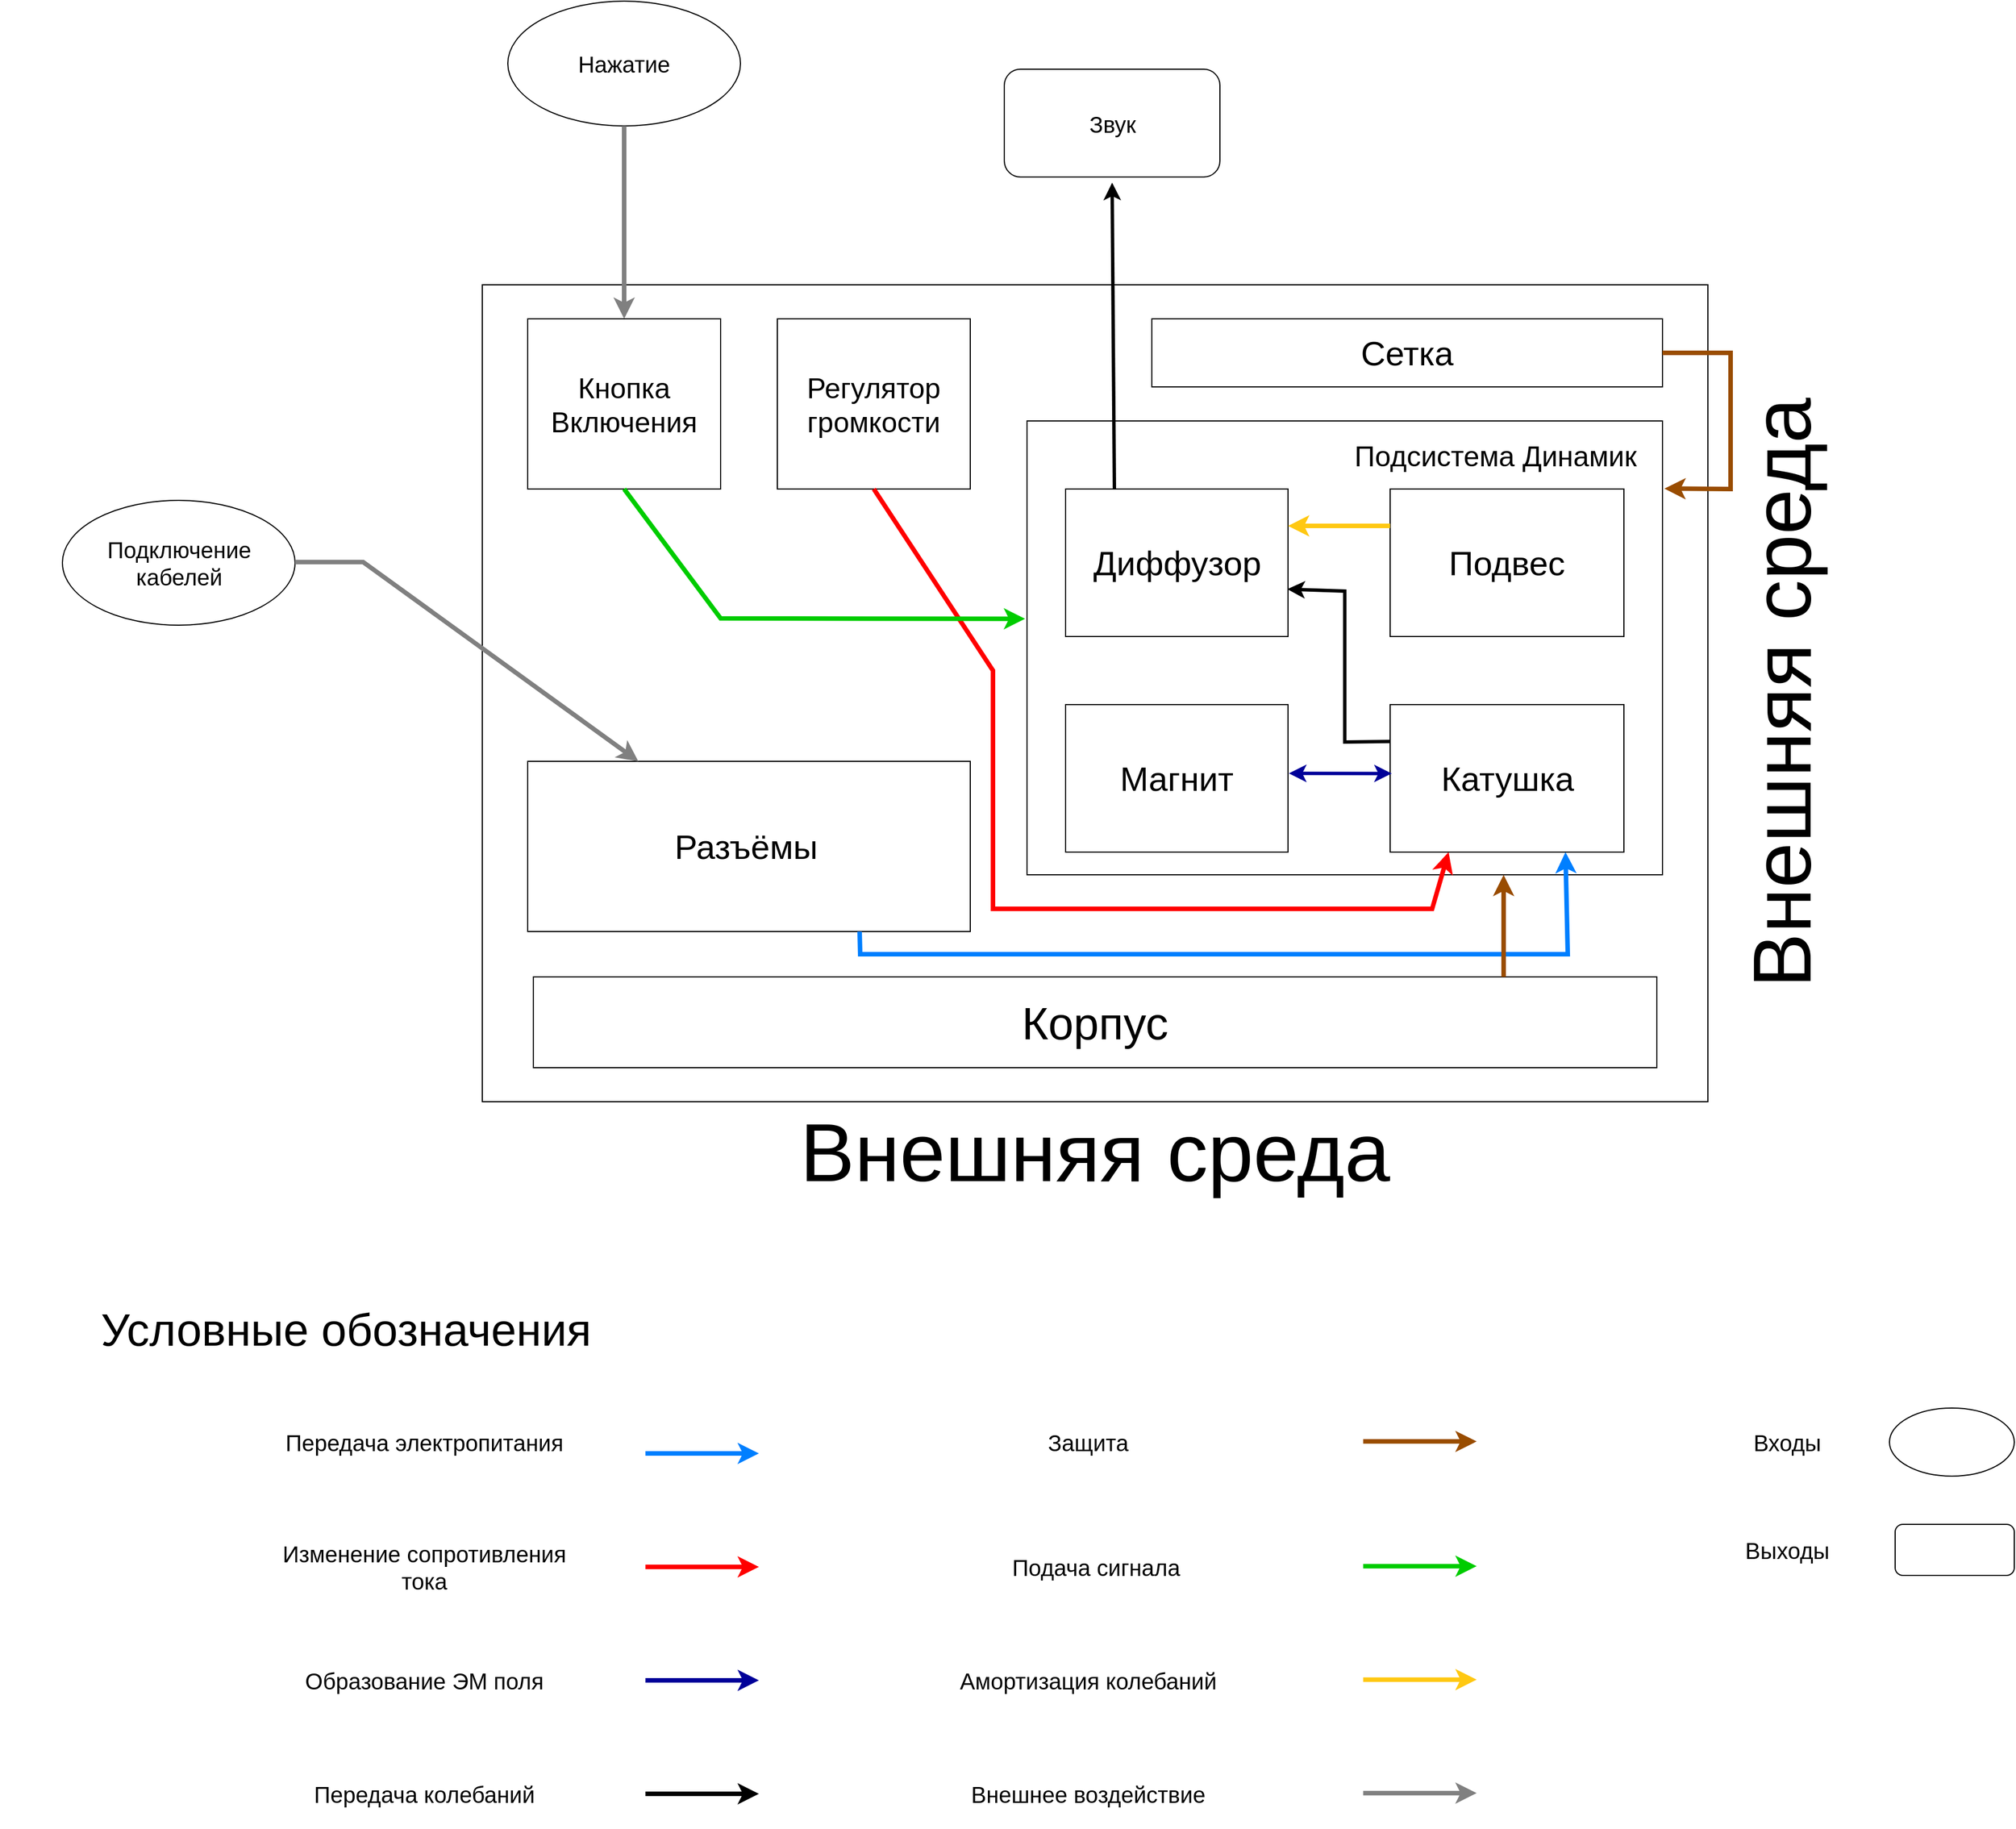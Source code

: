 <mxfile version="21.7.2" type="device">
  <diagram id="C5RBs43oDa-KdzZeNtuy" name="Page-1">
    <mxGraphModel dx="3474" dy="2609" grid="1" gridSize="10" guides="1" tooltips="1" connect="1" arrows="1" fold="1" page="1" pageScale="1" pageWidth="827" pageHeight="1169" math="0" shadow="0">
      <root>
        <mxCell id="WIyWlLk6GJQsqaUBKTNV-0" />
        <mxCell id="WIyWlLk6GJQsqaUBKTNV-1" parent="WIyWlLk6GJQsqaUBKTNV-0" />
        <mxCell id="7RdI7eUV66DGFy7NkIfL-0" value="" style="rounded=0;whiteSpace=wrap;html=1;" parent="WIyWlLk6GJQsqaUBKTNV-1" vertex="1">
          <mxGeometry x="-310" y="50" width="1080" height="720" as="geometry" />
        </mxCell>
        <mxCell id="7RdI7eUV66DGFy7NkIfL-1" value="" style="rounded=0;whiteSpace=wrap;html=1;" parent="WIyWlLk6GJQsqaUBKTNV-1" vertex="1">
          <mxGeometry x="-265" y="660" width="990" height="80" as="geometry" />
        </mxCell>
        <mxCell id="7RdI7eUV66DGFy7NkIfL-2" value="&lt;font style=&quot;font-size: 40px;&quot;&gt;Корпус&lt;/font&gt;" style="text;html=1;strokeColor=none;fillColor=none;align=center;verticalAlign=middle;whiteSpace=wrap;rounded=0;" parent="WIyWlLk6GJQsqaUBKTNV-1" vertex="1">
          <mxGeometry x="65" y="660" width="330" height="80" as="geometry" />
        </mxCell>
        <mxCell id="7RdI7eUV66DGFy7NkIfL-5" value="" style="rounded=0;whiteSpace=wrap;html=1;" parent="WIyWlLk6GJQsqaUBKTNV-1" vertex="1">
          <mxGeometry x="280" y="80" width="450" height="60" as="geometry" />
        </mxCell>
        <mxCell id="7RdI7eUV66DGFy7NkIfL-6" value="&lt;font style=&quot;font-size: 30px;&quot;&gt;Сетка&lt;/font&gt;" style="text;html=1;strokeColor=none;fillColor=none;align=center;verticalAlign=middle;whiteSpace=wrap;rounded=0;" parent="WIyWlLk6GJQsqaUBKTNV-1" vertex="1">
          <mxGeometry x="440" y="85" width="130" height="50" as="geometry" />
        </mxCell>
        <mxCell id="7RdI7eUV66DGFy7NkIfL-7" value="" style="rounded=0;whiteSpace=wrap;html=1;" parent="WIyWlLk6GJQsqaUBKTNV-1" vertex="1">
          <mxGeometry x="170" y="170" width="560" height="400" as="geometry" />
        </mxCell>
        <mxCell id="7RdI7eUV66DGFy7NkIfL-8" value="&lt;font style=&quot;font-size: 25px;&quot;&gt;Подсистема Динамик&lt;/font&gt;" style="text;html=1;strokeColor=none;fillColor=none;align=center;verticalAlign=middle;whiteSpace=wrap;rounded=0;" parent="WIyWlLk6GJQsqaUBKTNV-1" vertex="1">
          <mxGeometry x="450" y="180" width="266" height="40" as="geometry" />
        </mxCell>
        <mxCell id="7RdI7eUV66DGFy7NkIfL-9" value="" style="rounded=0;whiteSpace=wrap;html=1;" parent="WIyWlLk6GJQsqaUBKTNV-1" vertex="1">
          <mxGeometry x="204" y="230" width="196" height="130" as="geometry" />
        </mxCell>
        <mxCell id="7RdI7eUV66DGFy7NkIfL-10" value="" style="rounded=0;whiteSpace=wrap;html=1;" parent="WIyWlLk6GJQsqaUBKTNV-1" vertex="1">
          <mxGeometry x="490" y="230" width="206" height="130" as="geometry" />
        </mxCell>
        <mxCell id="7RdI7eUV66DGFy7NkIfL-11" value="" style="rounded=0;whiteSpace=wrap;html=1;" parent="WIyWlLk6GJQsqaUBKTNV-1" vertex="1">
          <mxGeometry x="490" y="420" width="206" height="130" as="geometry" />
        </mxCell>
        <mxCell id="7RdI7eUV66DGFy7NkIfL-12" value="" style="rounded=0;whiteSpace=wrap;html=1;" parent="WIyWlLk6GJQsqaUBKTNV-1" vertex="1">
          <mxGeometry x="204" y="420" width="196" height="130" as="geometry" />
        </mxCell>
        <mxCell id="7RdI7eUV66DGFy7NkIfL-13" value="&lt;font style=&quot;font-size: 30px;&quot;&gt;Диффузор&lt;/font&gt;" style="text;html=1;strokeColor=none;fillColor=none;align=center;verticalAlign=middle;whiteSpace=wrap;rounded=0;" parent="WIyWlLk6GJQsqaUBKTNV-1" vertex="1">
          <mxGeometry x="225.5" y="275" width="153" height="40" as="geometry" />
        </mxCell>
        <mxCell id="7RdI7eUV66DGFy7NkIfL-14" value="&lt;font style=&quot;font-size: 30px;&quot;&gt;Подвес&lt;/font&gt;" style="text;html=1;strokeColor=none;fillColor=none;align=center;verticalAlign=middle;whiteSpace=wrap;rounded=0;" parent="WIyWlLk6GJQsqaUBKTNV-1" vertex="1">
          <mxGeometry x="523" y="280" width="140" height="30" as="geometry" />
        </mxCell>
        <mxCell id="7RdI7eUV66DGFy7NkIfL-15" value="&lt;font style=&quot;font-size: 30px;&quot;&gt;Магнит&lt;/font&gt;" style="text;html=1;strokeColor=none;fillColor=none;align=center;verticalAlign=middle;whiteSpace=wrap;rounded=0;" parent="WIyWlLk6GJQsqaUBKTNV-1" vertex="1">
          <mxGeometry x="232" y="470" width="140" height="30" as="geometry" />
        </mxCell>
        <mxCell id="7RdI7eUV66DGFy7NkIfL-16" value="&lt;font style=&quot;font-size: 30px;&quot;&gt;Катушка&lt;/font&gt;" style="text;html=1;strokeColor=none;fillColor=none;align=center;verticalAlign=middle;whiteSpace=wrap;rounded=0;" parent="WIyWlLk6GJQsqaUBKTNV-1" vertex="1">
          <mxGeometry x="539.5" y="470" width="107" height="30" as="geometry" />
        </mxCell>
        <mxCell id="7RdI7eUV66DGFy7NkIfL-19" value="" style="rounded=0;whiteSpace=wrap;html=1;" parent="WIyWlLk6GJQsqaUBKTNV-1" vertex="1">
          <mxGeometry x="-50" y="80" width="170" height="150" as="geometry" />
        </mxCell>
        <mxCell id="7RdI7eUV66DGFy7NkIfL-20" value="" style="rounded=0;whiteSpace=wrap;html=1;" parent="WIyWlLk6GJQsqaUBKTNV-1" vertex="1">
          <mxGeometry x="-270" y="470" width="390" height="150" as="geometry" />
        </mxCell>
        <mxCell id="7RdI7eUV66DGFy7NkIfL-22" value="&lt;span style=&quot;font-size: 25px;&quot;&gt;Регулятор&lt;br&gt;громкости&lt;br&gt;&lt;/span&gt;" style="text;html=1;strokeColor=none;fillColor=none;align=center;verticalAlign=middle;whiteSpace=wrap;rounded=0;" parent="WIyWlLk6GJQsqaUBKTNV-1" vertex="1">
          <mxGeometry x="-25" y="120" width="120" height="70" as="geometry" />
        </mxCell>
        <mxCell id="7RdI7eUV66DGFy7NkIfL-23" value="&lt;font style=&quot;font-size: 30px;&quot;&gt;Разъёмы&lt;/font&gt;" style="text;html=1;strokeColor=none;fillColor=none;align=center;verticalAlign=middle;whiteSpace=wrap;rounded=0;" parent="WIyWlLk6GJQsqaUBKTNV-1" vertex="1">
          <mxGeometry x="-245" y="510" width="335" height="70" as="geometry" />
        </mxCell>
        <mxCell id="7RdI7eUV66DGFy7NkIfL-25" value="" style="ellipse;whiteSpace=wrap;html=1;" parent="WIyWlLk6GJQsqaUBKTNV-1" vertex="1">
          <mxGeometry x="-680" y="240" width="205" height="110" as="geometry" />
        </mxCell>
        <mxCell id="7RdI7eUV66DGFy7NkIfL-26" value="" style="ellipse;whiteSpace=wrap;html=1;" parent="WIyWlLk6GJQsqaUBKTNV-1" vertex="1">
          <mxGeometry x="-287.5" y="-200" width="205" height="110" as="geometry" />
        </mxCell>
        <mxCell id="7RdI7eUV66DGFy7NkIfL-28" value="&lt;font style=&quot;font-size: 20px;&quot;&gt;Подключение&lt;br&gt;кабелей&lt;/font&gt;" style="text;html=1;strokeColor=none;fillColor=none;align=center;verticalAlign=middle;whiteSpace=wrap;rounded=0;" parent="WIyWlLk6GJQsqaUBKTNV-1" vertex="1">
          <mxGeometry x="-656.25" y="265" width="157.5" height="60" as="geometry" />
        </mxCell>
        <mxCell id="7RdI7eUV66DGFy7NkIfL-29" value="&lt;font style=&quot;font-size: 20px;&quot;&gt;Нажатие&lt;/font&gt;" style="text;html=1;strokeColor=none;fillColor=none;align=center;verticalAlign=middle;whiteSpace=wrap;rounded=0;" parent="WIyWlLk6GJQsqaUBKTNV-1" vertex="1">
          <mxGeometry x="-255" y="-175" width="140" height="60" as="geometry" />
        </mxCell>
        <mxCell id="7RdI7eUV66DGFy7NkIfL-37" value="&lt;font style=&quot;font-size: 72px;&quot;&gt;Внешняя среда&lt;/font&gt;" style="text;html=1;strokeColor=none;fillColor=none;align=center;verticalAlign=middle;whiteSpace=wrap;rounded=0;rotation=-90;" parent="WIyWlLk6GJQsqaUBKTNV-1" vertex="1">
          <mxGeometry x="535.5" y="357.5" width="600" height="105" as="geometry" />
        </mxCell>
        <mxCell id="7RdI7eUV66DGFy7NkIfL-38" value="&lt;font style=&quot;font-size: 72px;&quot;&gt;Внешняя среда&lt;/font&gt;" style="text;html=1;strokeColor=none;fillColor=none;align=center;verticalAlign=middle;whiteSpace=wrap;rounded=0;rotation=0;" parent="WIyWlLk6GJQsqaUBKTNV-1" vertex="1">
          <mxGeometry x="-70.5" y="740" width="600" height="150" as="geometry" />
        </mxCell>
        <mxCell id="7RdI7eUV66DGFy7NkIfL-41" value="" style="rounded=0;whiteSpace=wrap;html=1;" parent="WIyWlLk6GJQsqaUBKTNV-1" vertex="1">
          <mxGeometry x="-270" y="80" width="170" height="150" as="geometry" />
        </mxCell>
        <mxCell id="7RdI7eUV66DGFy7NkIfL-18" value="&lt;font style=&quot;font-size: 25px;&quot;&gt;Кнопка&lt;br&gt;Включения&lt;br&gt;&lt;/font&gt;" style="text;html=1;strokeColor=none;fillColor=none;align=center;verticalAlign=middle;whiteSpace=wrap;rounded=0;" parent="WIyWlLk6GJQsqaUBKTNV-1" vertex="1">
          <mxGeometry x="-245" y="120" width="120" height="70" as="geometry" />
        </mxCell>
        <mxCell id="7RdI7eUV66DGFy7NkIfL-42" value="" style="endArrow=classic;html=1;rounded=0;strokeWidth=4;strokeColor=#007FFF;" parent="WIyWlLk6GJQsqaUBKTNV-1" edge="1">
          <mxGeometry width="50" height="50" relative="1" as="geometry">
            <mxPoint x="-166.25" y="1080" as="sourcePoint" />
            <mxPoint x="-66.25" y="1080" as="targetPoint" />
            <Array as="points">
              <mxPoint x="-106.25" y="1080" />
            </Array>
          </mxGeometry>
        </mxCell>
        <mxCell id="7RdI7eUV66DGFy7NkIfL-44" value="&lt;font style=&quot;font-size: 40px;&quot;&gt;Условные обозначения&lt;/font&gt;" style="text;html=1;strokeColor=none;fillColor=none;align=center;verticalAlign=middle;whiteSpace=wrap;rounded=0;" parent="WIyWlLk6GJQsqaUBKTNV-1" vertex="1">
          <mxGeometry x="-735" y="910" width="610" height="120" as="geometry" />
        </mxCell>
        <mxCell id="7RdI7eUV66DGFy7NkIfL-45" value="" style="endArrow=classic;html=1;rounded=0;strokeWidth=4;strokeColor=#FF0000;" parent="WIyWlLk6GJQsqaUBKTNV-1" edge="1">
          <mxGeometry width="50" height="50" relative="1" as="geometry">
            <mxPoint x="-166.25" y="1180" as="sourcePoint" />
            <mxPoint x="-66.25" y="1180" as="targetPoint" />
            <Array as="points">
              <mxPoint x="-106.25" y="1180" />
            </Array>
          </mxGeometry>
        </mxCell>
        <mxCell id="7RdI7eUV66DGFy7NkIfL-46" value="" style="endArrow=classic;html=1;rounded=0;strokeWidth=4;strokeColor=#000099;" parent="WIyWlLk6GJQsqaUBKTNV-1" edge="1">
          <mxGeometry width="50" height="50" relative="1" as="geometry">
            <mxPoint x="-166.25" y="1280" as="sourcePoint" />
            <mxPoint x="-66.25" y="1280" as="targetPoint" />
            <Array as="points">
              <mxPoint x="-106.25" y="1280" />
            </Array>
          </mxGeometry>
        </mxCell>
        <mxCell id="7RdI7eUV66DGFy7NkIfL-47" value="" style="endArrow=classic;html=1;rounded=0;strokeWidth=4;strokeColor=#000000;" parent="WIyWlLk6GJQsqaUBKTNV-1" edge="1">
          <mxGeometry width="50" height="50" relative="1" as="geometry">
            <mxPoint x="-166.25" y="1380" as="sourcePoint" />
            <mxPoint x="-66.25" y="1380" as="targetPoint" />
            <Array as="points">
              <mxPoint x="-106.25" y="1380" />
            </Array>
          </mxGeometry>
        </mxCell>
        <mxCell id="7RdI7eUV66DGFy7NkIfL-49" value="&lt;font style=&quot;font-size: 20px;&quot;&gt;Передача электропитания&lt;/font&gt;" style="text;html=1;strokeColor=none;fillColor=none;align=center;verticalAlign=middle;whiteSpace=wrap;rounded=0;" parent="WIyWlLk6GJQsqaUBKTNV-1" vertex="1">
          <mxGeometry x="-496.25" y="1040" width="270" height="60" as="geometry" />
        </mxCell>
        <mxCell id="7RdI7eUV66DGFy7NkIfL-50" value="&lt;span style=&quot;font-size: 20px;&quot;&gt;Изменение сопротивления тока&lt;/span&gt;" style="text;html=1;strokeColor=none;fillColor=none;align=center;verticalAlign=middle;whiteSpace=wrap;rounded=0;" parent="WIyWlLk6GJQsqaUBKTNV-1" vertex="1">
          <mxGeometry x="-496.25" y="1150" width="270" height="60" as="geometry" />
        </mxCell>
        <mxCell id="7RdI7eUV66DGFy7NkIfL-51" value="&lt;span style=&quot;font-size: 20px;&quot;&gt;Образование ЭМ поля&lt;/span&gt;" style="text;html=1;strokeColor=none;fillColor=none;align=center;verticalAlign=middle;whiteSpace=wrap;rounded=0;" parent="WIyWlLk6GJQsqaUBKTNV-1" vertex="1">
          <mxGeometry x="-496.25" y="1250" width="270" height="60" as="geometry" />
        </mxCell>
        <mxCell id="7RdI7eUV66DGFy7NkIfL-52" value="&lt;span style=&quot;font-size: 20px;&quot;&gt;Передача колебаний&lt;/span&gt;" style="text;html=1;strokeColor=none;fillColor=none;align=center;verticalAlign=middle;whiteSpace=wrap;rounded=0;" parent="WIyWlLk6GJQsqaUBKTNV-1" vertex="1">
          <mxGeometry x="-496.25" y="1350" width="270" height="60" as="geometry" />
        </mxCell>
        <mxCell id="7RdI7eUV66DGFy7NkIfL-53" value="&lt;span style=&quot;font-size: 20px;&quot;&gt;Защита&lt;/span&gt;" style="text;html=1;strokeColor=none;fillColor=none;align=center;verticalAlign=middle;whiteSpace=wrap;rounded=0;" parent="WIyWlLk6GJQsqaUBKTNV-1" vertex="1">
          <mxGeometry x="88.75" y="1040" width="270" height="60" as="geometry" />
        </mxCell>
        <mxCell id="7RdI7eUV66DGFy7NkIfL-54" value="" style="endArrow=classic;html=1;rounded=0;strokeWidth=4;strokeColor=#994C00;" parent="WIyWlLk6GJQsqaUBKTNV-1" edge="1">
          <mxGeometry width="50" height="50" relative="1" as="geometry">
            <mxPoint x="466.25" y="1069.41" as="sourcePoint" />
            <mxPoint x="566.25" y="1069.41" as="targetPoint" />
            <Array as="points">
              <mxPoint x="526.25" y="1069.41" />
            </Array>
          </mxGeometry>
        </mxCell>
        <mxCell id="7RdI7eUV66DGFy7NkIfL-55" value="&lt;span style=&quot;font-size: 20px;&quot;&gt;Подача сигнала&lt;br&gt;&lt;/span&gt;" style="text;html=1;strokeColor=none;fillColor=none;align=center;verticalAlign=middle;whiteSpace=wrap;rounded=0;" parent="WIyWlLk6GJQsqaUBKTNV-1" vertex="1">
          <mxGeometry x="96.25" y="1150" width="270" height="60" as="geometry" />
        </mxCell>
        <mxCell id="7RdI7eUV66DGFy7NkIfL-56" value="&lt;font style=&quot;font-size: 20px;&quot;&gt;Амортизация колебаний&lt;/font&gt;&lt;span style=&quot;font-size: 20px;&quot;&gt;&lt;br&gt;&lt;/span&gt;" style="text;html=1;strokeColor=none;fillColor=none;align=center;verticalAlign=middle;whiteSpace=wrap;rounded=0;" parent="WIyWlLk6GJQsqaUBKTNV-1" vertex="1">
          <mxGeometry x="88.75" y="1250" width="270" height="60" as="geometry" />
        </mxCell>
        <mxCell id="7RdI7eUV66DGFy7NkIfL-57" value="&lt;font style=&quot;font-size: 20px;&quot;&gt;Внешнее воздействие&lt;/font&gt;&lt;span style=&quot;font-size: 20px;&quot;&gt;&lt;br&gt;&lt;/span&gt;" style="text;html=1;strokeColor=none;fillColor=none;align=center;verticalAlign=middle;whiteSpace=wrap;rounded=0;" parent="WIyWlLk6GJQsqaUBKTNV-1" vertex="1">
          <mxGeometry x="88.75" y="1350" width="270" height="60" as="geometry" />
        </mxCell>
        <mxCell id="7RdI7eUV66DGFy7NkIfL-58" value="" style="endArrow=classic;html=1;rounded=0;strokeWidth=4;strokeColor=#00CC00;" parent="WIyWlLk6GJQsqaUBKTNV-1" edge="1">
          <mxGeometry width="50" height="50" relative="1" as="geometry">
            <mxPoint x="466.25" y="1179.38" as="sourcePoint" />
            <mxPoint x="566.25" y="1179.38" as="targetPoint" />
            <Array as="points">
              <mxPoint x="526.25" y="1179.38" />
            </Array>
          </mxGeometry>
        </mxCell>
        <mxCell id="7RdI7eUV66DGFy7NkIfL-59" value="" style="endArrow=classic;html=1;rounded=0;strokeWidth=4;strokeColor=#FFC812;" parent="WIyWlLk6GJQsqaUBKTNV-1" edge="1">
          <mxGeometry width="50" height="50" relative="1" as="geometry">
            <mxPoint x="466.25" y="1279.38" as="sourcePoint" />
            <mxPoint x="566.25" y="1279.38" as="targetPoint" />
            <Array as="points">
              <mxPoint x="526.25" y="1279.38" />
            </Array>
          </mxGeometry>
        </mxCell>
        <mxCell id="7RdI7eUV66DGFy7NkIfL-60" value="" style="endArrow=classic;html=1;rounded=0;strokeWidth=4;strokeColor=#808080;" parent="WIyWlLk6GJQsqaUBKTNV-1" edge="1">
          <mxGeometry width="50" height="50" relative="1" as="geometry">
            <mxPoint x="466.25" y="1379.38" as="sourcePoint" />
            <mxPoint x="566.25" y="1379.38" as="targetPoint" />
            <Array as="points">
              <mxPoint x="526.25" y="1379.38" />
            </Array>
          </mxGeometry>
        </mxCell>
        <mxCell id="7RdI7eUV66DGFy7NkIfL-62" value="" style="endArrow=classic;html=1;rounded=0;strokeWidth=4;strokeColor=#007FFF;entryX=0.75;entryY=1;entryDx=0;entryDy=0;exitX=0.75;exitY=1;exitDx=0;exitDy=0;" parent="WIyWlLk6GJQsqaUBKTNV-1" source="7RdI7eUV66DGFy7NkIfL-20" target="7RdI7eUV66DGFy7NkIfL-11" edge="1">
          <mxGeometry width="50" height="50" relative="1" as="geometry">
            <mxPoint x="24" y="630.0" as="sourcePoint" />
            <mxPoint x="646" y="560.0" as="targetPoint" />
            <Array as="points">
              <mxPoint x="23" y="640" />
              <mxPoint x="151.5" y="640" />
              <mxPoint x="401.5" y="640" />
              <mxPoint x="646.5" y="640" />
            </Array>
          </mxGeometry>
        </mxCell>
        <mxCell id="7RdI7eUV66DGFy7NkIfL-64" value="" style="endArrow=classic;startArrow=classic;html=1;rounded=0;strokeColor=#000099;strokeWidth=3;entryX=0.007;entryY=0.467;entryDx=0;entryDy=0;entryPerimeter=0;exitX=1.004;exitY=0.466;exitDx=0;exitDy=0;exitPerimeter=0;" parent="WIyWlLk6GJQsqaUBKTNV-1" source="7RdI7eUV66DGFy7NkIfL-12" target="7RdI7eUV66DGFy7NkIfL-11" edge="1">
          <mxGeometry width="50" height="50" relative="1" as="geometry">
            <mxPoint x="425" y="500" as="sourcePoint" />
            <mxPoint x="475" y="450" as="targetPoint" />
            <Array as="points" />
          </mxGeometry>
        </mxCell>
        <mxCell id="7RdI7eUV66DGFy7NkIfL-65" value="" style="endArrow=classic;html=1;rounded=0;strokeWidth=3;exitX=0;exitY=0.25;exitDx=0;exitDy=0;entryX=0.997;entryY=0.679;entryDx=0;entryDy=0;entryPerimeter=0;" parent="WIyWlLk6GJQsqaUBKTNV-1" source="7RdI7eUV66DGFy7NkIfL-11" target="7RdI7eUV66DGFy7NkIfL-9" edge="1">
          <mxGeometry width="50" height="50" relative="1" as="geometry">
            <mxPoint x="479.5" y="420" as="sourcePoint" />
            <mxPoint x="529.5" y="370" as="targetPoint" />
            <Array as="points">
              <mxPoint x="450" y="453" />
              <mxPoint x="450" y="320" />
            </Array>
          </mxGeometry>
        </mxCell>
        <mxCell id="7RdI7eUV66DGFy7NkIfL-66" value="" style="endArrow=classic;html=1;rounded=0;strokeWidth=3;" parent="WIyWlLk6GJQsqaUBKTNV-1" edge="1">
          <mxGeometry width="50" height="50" relative="1" as="geometry">
            <mxPoint x="247" y="230" as="sourcePoint" />
            <mxPoint x="245" y="-40" as="targetPoint" />
          </mxGeometry>
        </mxCell>
        <mxCell id="7RdI7eUV66DGFy7NkIfL-67" value="" style="endArrow=classic;html=1;rounded=0;strokeWidth=4;strokeColor=#FF0000;exitX=0.5;exitY=1;exitDx=0;exitDy=0;entryX=0.25;entryY=1;entryDx=0;entryDy=0;" parent="WIyWlLk6GJQsqaUBKTNV-1" source="7RdI7eUV66DGFy7NkIfL-19" target="7RdI7eUV66DGFy7NkIfL-11" edge="1">
          <mxGeometry width="50" height="50" relative="1" as="geometry">
            <mxPoint x="60" y="304.47" as="sourcePoint" />
            <mxPoint x="160" y="304.47" as="targetPoint" />
            <Array as="points">
              <mxPoint x="140" y="390" />
              <mxPoint x="140" y="600" />
              <mxPoint x="527" y="600" />
            </Array>
          </mxGeometry>
        </mxCell>
        <mxCell id="7RdI7eUV66DGFy7NkIfL-68" value="" style="endArrow=classic;html=1;rounded=0;strokeWidth=4;strokeColor=#994C00;entryX=0.75;entryY=1;entryDx=0;entryDy=0;" parent="WIyWlLk6GJQsqaUBKTNV-1" target="7RdI7eUV66DGFy7NkIfL-7" edge="1">
          <mxGeometry width="50" height="50" relative="1" as="geometry">
            <mxPoint x="590" y="660" as="sourcePoint" />
            <mxPoint x="690" y="640.0" as="targetPoint" />
            <Array as="points" />
          </mxGeometry>
        </mxCell>
        <mxCell id="7RdI7eUV66DGFy7NkIfL-69" value="" style="endArrow=classic;html=1;rounded=0;strokeWidth=4;strokeColor=#994C00;exitX=1;exitY=0.5;exitDx=0;exitDy=0;entryX=1.003;entryY=0.149;entryDx=0;entryDy=0;entryPerimeter=0;" parent="WIyWlLk6GJQsqaUBKTNV-1" source="7RdI7eUV66DGFy7NkIfL-5" target="7RdI7eUV66DGFy7NkIfL-7" edge="1">
          <mxGeometry width="50" height="50" relative="1" as="geometry">
            <mxPoint x="616" y="154.17" as="sourcePoint" />
            <mxPoint x="716" y="154.17" as="targetPoint" />
            <Array as="points">
              <mxPoint x="790" y="110" />
              <mxPoint x="790" y="230" />
            </Array>
          </mxGeometry>
        </mxCell>
        <mxCell id="7RdI7eUV66DGFy7NkIfL-70" value="" style="endArrow=classic;html=1;rounded=0;strokeWidth=4;strokeColor=#00CC00;exitX=0.5;exitY=1;exitDx=0;exitDy=0;entryX=-0.003;entryY=0.436;entryDx=0;entryDy=0;entryPerimeter=0;" parent="WIyWlLk6GJQsqaUBKTNV-1" source="7RdI7eUV66DGFy7NkIfL-41" target="7RdI7eUV66DGFy7NkIfL-7" edge="1">
          <mxGeometry width="50" height="50" relative="1" as="geometry">
            <mxPoint x="-160" y="350.0" as="sourcePoint" />
            <mxPoint x="-60" y="350.0" as="targetPoint" />
            <Array as="points">
              <mxPoint x="-100" y="344" />
            </Array>
          </mxGeometry>
        </mxCell>
        <mxCell id="7RdI7eUV66DGFy7NkIfL-71" value="" style="endArrow=classic;html=1;rounded=0;strokeWidth=4;strokeColor=#FFC812;entryX=1;entryY=0.25;entryDx=0;entryDy=0;exitX=0;exitY=0.25;exitDx=0;exitDy=0;" parent="WIyWlLk6GJQsqaUBKTNV-1" source="7RdI7eUV66DGFy7NkIfL-10" target="7RdI7eUV66DGFy7NkIfL-9" edge="1">
          <mxGeometry width="50" height="50" relative="1" as="geometry">
            <mxPoint x="470" y="280" as="sourcePoint" />
            <mxPoint x="530" y="280.0" as="targetPoint" />
            <Array as="points" />
          </mxGeometry>
        </mxCell>
        <mxCell id="7RdI7eUV66DGFy7NkIfL-73" value="" style="endArrow=classic;html=1;rounded=0;strokeWidth=4;strokeColor=#808080;entryX=0.25;entryY=0;entryDx=0;entryDy=0;" parent="WIyWlLk6GJQsqaUBKTNV-1" target="7RdI7eUV66DGFy7NkIfL-20" edge="1">
          <mxGeometry width="50" height="50" relative="1" as="geometry">
            <mxPoint x="-475" y="294.37" as="sourcePoint" />
            <mxPoint x="-375" y="294.37" as="targetPoint" />
            <Array as="points">
              <mxPoint x="-415" y="294.37" />
            </Array>
          </mxGeometry>
        </mxCell>
        <mxCell id="7RdI7eUV66DGFy7NkIfL-74" value="" style="endArrow=classic;html=1;rounded=0;strokeWidth=4;strokeColor=#808080;entryX=0.5;entryY=0;entryDx=0;entryDy=0;exitX=0.5;exitY=1;exitDx=0;exitDy=0;" parent="WIyWlLk6GJQsqaUBKTNV-1" source="7RdI7eUV66DGFy7NkIfL-26" target="7RdI7eUV66DGFy7NkIfL-41" edge="1">
          <mxGeometry width="50" height="50" relative="1" as="geometry">
            <mxPoint x="-390" y="-110.0" as="sourcePoint" />
            <mxPoint x="-87" y="65.63" as="targetPoint" />
            <Array as="points" />
          </mxGeometry>
        </mxCell>
        <mxCell id="GiRmid576xuVIGdsg9qq-0" value="" style="rounded=1;whiteSpace=wrap;html=1;" vertex="1" parent="WIyWlLk6GJQsqaUBKTNV-1">
          <mxGeometry x="150" y="-140" width="190" height="95" as="geometry" />
        </mxCell>
        <mxCell id="GiRmid576xuVIGdsg9qq-1" value="&lt;font style=&quot;font-size: 20px;&quot;&gt;Звук&lt;/font&gt;" style="text;html=1;strokeColor=none;fillColor=none;align=center;verticalAlign=middle;whiteSpace=wrap;rounded=0;" vertex="1" parent="WIyWlLk6GJQsqaUBKTNV-1">
          <mxGeometry x="172.5" y="-123.75" width="145" height="62.5" as="geometry" />
        </mxCell>
        <mxCell id="GiRmid576xuVIGdsg9qq-2" value="&lt;font style=&quot;font-size: 20px;&quot;&gt;Входы&lt;/font&gt;" style="text;html=1;strokeColor=none;fillColor=none;align=center;verticalAlign=middle;whiteSpace=wrap;rounded=0;" vertex="1" parent="WIyWlLk6GJQsqaUBKTNV-1">
          <mxGeometry x="810" y="1055" width="60" height="30" as="geometry" />
        </mxCell>
        <mxCell id="GiRmid576xuVIGdsg9qq-3" value="&lt;span style=&quot;font-size: 20px;&quot;&gt;Выходы&lt;/span&gt;" style="text;html=1;strokeColor=none;fillColor=none;align=center;verticalAlign=middle;whiteSpace=wrap;rounded=0;" vertex="1" parent="WIyWlLk6GJQsqaUBKTNV-1">
          <mxGeometry x="810" y="1150" width="60" height="30" as="geometry" />
        </mxCell>
        <mxCell id="GiRmid576xuVIGdsg9qq-4" value="" style="ellipse;whiteSpace=wrap;html=1;" vertex="1" parent="WIyWlLk6GJQsqaUBKTNV-1">
          <mxGeometry x="930" y="1040" width="110" height="60" as="geometry" />
        </mxCell>
        <mxCell id="GiRmid576xuVIGdsg9qq-5" value="" style="rounded=1;whiteSpace=wrap;html=1;" vertex="1" parent="WIyWlLk6GJQsqaUBKTNV-1">
          <mxGeometry x="935" y="1142.5" width="105" height="45" as="geometry" />
        </mxCell>
      </root>
    </mxGraphModel>
  </diagram>
</mxfile>
